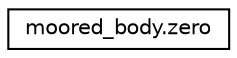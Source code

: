 digraph "Graphical Class Hierarchy"
{
 // LATEX_PDF_SIZE
  edge [fontname="Helvetica",fontsize="10",labelfontname="Helvetica",labelfontsize="10"];
  node [fontname="Helvetica",fontsize="10",shape=record];
  rankdir="LR";
  Node0 [label="moored_body.zero",height=0.2,width=0.4,color="black", fillcolor="white", style="filled",URL="$d5/d3d/classmoored__body_1_1zero.html",tooltip=" "];
}
